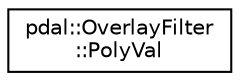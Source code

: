 digraph "Graphical Class Hierarchy"
{
  edge [fontname="Helvetica",fontsize="10",labelfontname="Helvetica",labelfontsize="10"];
  node [fontname="Helvetica",fontsize="10",shape=record];
  rankdir="LR";
  Node1 [label="pdal::OverlayFilter\l::PolyVal",height=0.2,width=0.4,color="black", fillcolor="white", style="filled",URL="$classpdal_1_1OverlayFilter.html#structpdal_1_1OverlayFilter_1_1PolyVal"];
}
